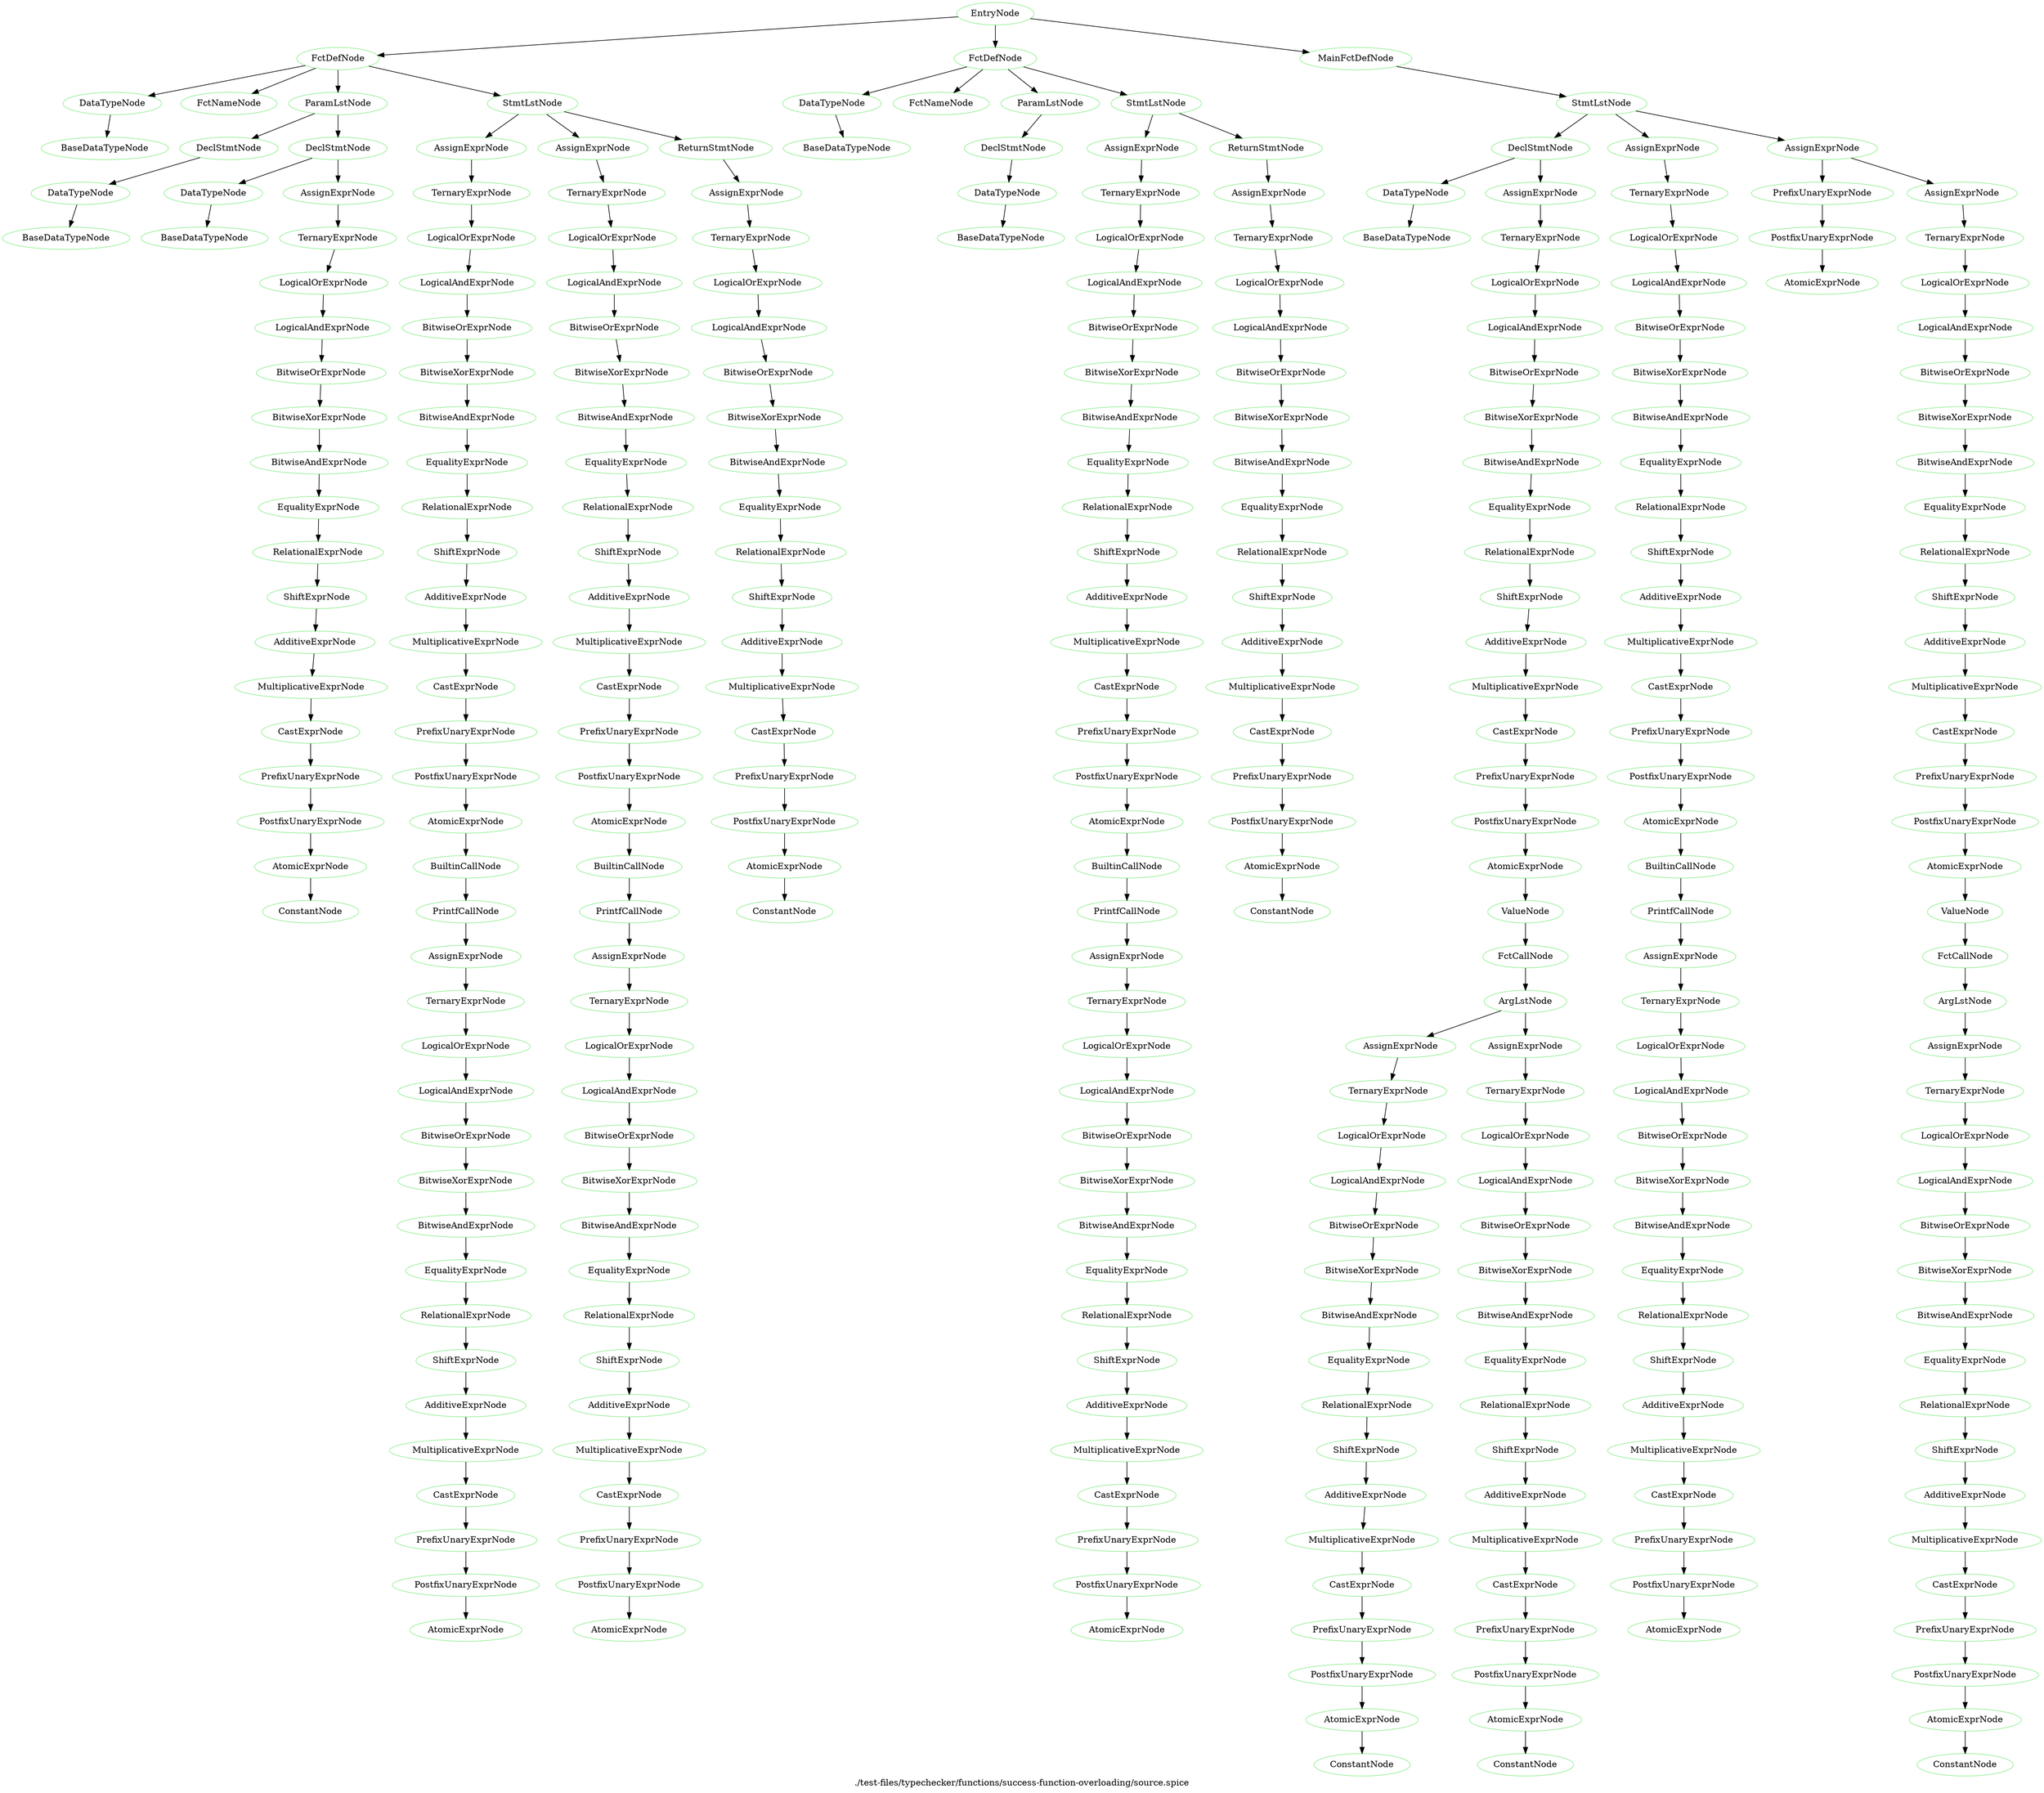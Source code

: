 digraph {
 rankdir="TB";
 label="./test-files/typechecker/functions/success-function-overloading/source.spice";
 L1C1_EntryNode [color="lightgreen",label="EntryNode"];
 L1C1_FctDefNode [color="lightgreen",label="FctDefNode"];
 L1C1_EntryNode -> L1C1_FctDefNode;
 L1C3_DataTypeNode [color="lightgreen",label="DataTypeNode"];
 L1C1_FctDefNode -> L1C3_DataTypeNode;
 L1C3_BaseDataTypeNode [color="lightgreen",label="BaseDataTypeNode"];
 L1C3_DataTypeNode -> L1C3_BaseDataTypeNode;
 L1C11_FctNameNode [color="lightgreen",label="FctNameNode"];
 L1C1_FctDefNode -> L1C11_FctNameNode;
 L1C26_ParamLstNode [color="lightgreen",label="ParamLstNode"];
 L1C1_FctDefNode -> L1C26_ParamLstNode;
 L1C26_DeclStmtNode [color="lightgreen",label="DeclStmtNode"];
 L1C26_ParamLstNode -> L1C26_DeclStmtNode;
 L1C26_DataTypeNode [color="lightgreen",label="DataTypeNode"];
 L1C26_DeclStmtNode -> L1C26_DataTypeNode;
 L1C26_BaseDataTypeNode [color="lightgreen",label="BaseDataTypeNode"];
 L1C26_DataTypeNode -> L1C26_BaseDataTypeNode;
 L1C44_DeclStmtNode [color="lightgreen",label="DeclStmtNode"];
 L1C26_ParamLstNode -> L1C44_DeclStmtNode;
 L1C44_DataTypeNode [color="lightgreen",label="DataTypeNode"];
 L1C44_DeclStmtNode -> L1C44_DataTypeNode;
 L1C44_BaseDataTypeNode [color="lightgreen",label="BaseDataTypeNode"];
 L1C44_DataTypeNode -> L1C44_BaseDataTypeNode;
 L1C62_AssignExprNode [color="lightgreen",label="AssignExprNode"];
 L1C44_DeclStmtNode -> L1C62_AssignExprNode;
 L1C62_TernaryExprNode [color="lightgreen",label="TernaryExprNode"];
 L1C62_AssignExprNode -> L1C62_TernaryExprNode;
 L1C62_LogicalOrExprNode [color="lightgreen",label="LogicalOrExprNode"];
 L1C62_TernaryExprNode -> L1C62_LogicalOrExprNode;
 L1C62_LogicalAndExprNode [color="lightgreen",label="LogicalAndExprNode"];
 L1C62_LogicalOrExprNode -> L1C62_LogicalAndExprNode;
 L1C62_BitwiseOrExprNode [color="lightgreen",label="BitwiseOrExprNode"];
 L1C62_LogicalAndExprNode -> L1C62_BitwiseOrExprNode;
 L1C62_BitwiseXorExprNode [color="lightgreen",label="BitwiseXorExprNode"];
 L1C62_BitwiseOrExprNode -> L1C62_BitwiseXorExprNode;
 L1C62_BitwiseAndExprNode [color="lightgreen",label="BitwiseAndExprNode"];
 L1C62_BitwiseXorExprNode -> L1C62_BitwiseAndExprNode;
 L1C62_EqualityExprNode [color="lightgreen",label="EqualityExprNode"];
 L1C62_BitwiseAndExprNode -> L1C62_EqualityExprNode;
 L1C62_RelationalExprNode [color="lightgreen",label="RelationalExprNode"];
 L1C62_EqualityExprNode -> L1C62_RelationalExprNode;
 L1C62_ShiftExprNode [color="lightgreen",label="ShiftExprNode"];
 L1C62_RelationalExprNode -> L1C62_ShiftExprNode;
 L1C62_AdditiveExprNode [color="lightgreen",label="AdditiveExprNode"];
 L1C62_ShiftExprNode -> L1C62_AdditiveExprNode;
 L1C62_MultiplicativeExprNode [color="lightgreen",label="MultiplicativeExprNode"];
 L1C62_AdditiveExprNode -> L1C62_MultiplicativeExprNode;
 L1C62_CastExprNode [color="lightgreen",label="CastExprNode"];
 L1C62_MultiplicativeExprNode -> L1C62_CastExprNode;
 L1C62_PrefixUnaryExprNode [color="lightgreen",label="PrefixUnaryExprNode"];
 L1C62_CastExprNode -> L1C62_PrefixUnaryExprNode;
 L1C62_PostfixUnaryExprNode [color="lightgreen",label="PostfixUnaryExprNode"];
 L1C62_PrefixUnaryExprNode -> L1C62_PostfixUnaryExprNode;
 L1C62_AtomicExprNode [color="lightgreen",label="AtomicExprNode"];
 L1C62_PostfixUnaryExprNode -> L1C62_AtomicExprNode;
 L1C62_ConstantNode [color="lightgreen",label="ConstantNode"];
 L1C62_AtomicExprNode -> L1C62_ConstantNode;
 L1C68_StmtLstNode [color="lightgreen",label="StmtLstNode"];
 L1C1_FctDefNode -> L1C68_StmtLstNode;
 L2C5_AssignExprNode [color="lightgreen",label="AssignExprNode"];
 L1C68_StmtLstNode -> L2C5_AssignExprNode;
 L2C5_TernaryExprNode [color="lightgreen",label="TernaryExprNode"];
 L2C5_AssignExprNode -> L2C5_TernaryExprNode;
 L2C5_LogicalOrExprNode [color="lightgreen",label="LogicalOrExprNode"];
 L2C5_TernaryExprNode -> L2C5_LogicalOrExprNode;
 L2C5_LogicalAndExprNode [color="lightgreen",label="LogicalAndExprNode"];
 L2C5_LogicalOrExprNode -> L2C5_LogicalAndExprNode;
 L2C5_BitwiseOrExprNode [color="lightgreen",label="BitwiseOrExprNode"];
 L2C5_LogicalAndExprNode -> L2C5_BitwiseOrExprNode;
 L2C5_BitwiseXorExprNode [color="lightgreen",label="BitwiseXorExprNode"];
 L2C5_BitwiseOrExprNode -> L2C5_BitwiseXorExprNode;
 L2C5_BitwiseAndExprNode [color="lightgreen",label="BitwiseAndExprNode"];
 L2C5_BitwiseXorExprNode -> L2C5_BitwiseAndExprNode;
 L2C5_EqualityExprNode [color="lightgreen",label="EqualityExprNode"];
 L2C5_BitwiseAndExprNode -> L2C5_EqualityExprNode;
 L2C5_RelationalExprNode [color="lightgreen",label="RelationalExprNode"];
 L2C5_EqualityExprNode -> L2C5_RelationalExprNode;
 L2C5_ShiftExprNode [color="lightgreen",label="ShiftExprNode"];
 L2C5_RelationalExprNode -> L2C5_ShiftExprNode;
 L2C5_AdditiveExprNode [color="lightgreen",label="AdditiveExprNode"];
 L2C5_ShiftExprNode -> L2C5_AdditiveExprNode;
 L2C5_MultiplicativeExprNode [color="lightgreen",label="MultiplicativeExprNode"];
 L2C5_AdditiveExprNode -> L2C5_MultiplicativeExprNode;
 L2C5_CastExprNode [color="lightgreen",label="CastExprNode"];
 L2C5_MultiplicativeExprNode -> L2C5_CastExprNode;
 L2C5_PrefixUnaryExprNode [color="lightgreen",label="PrefixUnaryExprNode"];
 L2C5_CastExprNode -> L2C5_PrefixUnaryExprNode;
 L2C5_PostfixUnaryExprNode [color="lightgreen",label="PostfixUnaryExprNode"];
 L2C5_PrefixUnaryExprNode -> L2C5_PostfixUnaryExprNode;
 L2C5_AtomicExprNode [color="lightgreen",label="AtomicExprNode"];
 L2C5_PostfixUnaryExprNode -> L2C5_AtomicExprNode;
 L2C5_BuiltinCallNode [color="lightgreen",label="BuiltinCallNode"];
 L2C5_AtomicExprNode -> L2C5_BuiltinCallNode;
 L2C5_PrintfCallNode [color="lightgreen",label="PrintfCallNode"];
 L2C5_BuiltinCallNode -> L2C5_PrintfCallNode;
 L2C31_AssignExprNode [color="lightgreen",label="AssignExprNode"];
 L2C5_PrintfCallNode -> L2C31_AssignExprNode;
 L2C31_TernaryExprNode [color="lightgreen",label="TernaryExprNode"];
 L2C31_AssignExprNode -> L2C31_TernaryExprNode;
 L2C31_LogicalOrExprNode [color="lightgreen",label="LogicalOrExprNode"];
 L2C31_TernaryExprNode -> L2C31_LogicalOrExprNode;
 L2C31_LogicalAndExprNode [color="lightgreen",label="LogicalAndExprNode"];
 L2C31_LogicalOrExprNode -> L2C31_LogicalAndExprNode;
 L2C31_BitwiseOrExprNode [color="lightgreen",label="BitwiseOrExprNode"];
 L2C31_LogicalAndExprNode -> L2C31_BitwiseOrExprNode;
 L2C31_BitwiseXorExprNode [color="lightgreen",label="BitwiseXorExprNode"];
 L2C31_BitwiseOrExprNode -> L2C31_BitwiseXorExprNode;
 L2C31_BitwiseAndExprNode [color="lightgreen",label="BitwiseAndExprNode"];
 L2C31_BitwiseXorExprNode -> L2C31_BitwiseAndExprNode;
 L2C31_EqualityExprNode [color="lightgreen",label="EqualityExprNode"];
 L2C31_BitwiseAndExprNode -> L2C31_EqualityExprNode;
 L2C31_RelationalExprNode [color="lightgreen",label="RelationalExprNode"];
 L2C31_EqualityExprNode -> L2C31_RelationalExprNode;
 L2C31_ShiftExprNode [color="lightgreen",label="ShiftExprNode"];
 L2C31_RelationalExprNode -> L2C31_ShiftExprNode;
 L2C31_AdditiveExprNode [color="lightgreen",label="AdditiveExprNode"];
 L2C31_ShiftExprNode -> L2C31_AdditiveExprNode;
 L2C31_MultiplicativeExprNode [color="lightgreen",label="MultiplicativeExprNode"];
 L2C31_AdditiveExprNode -> L2C31_MultiplicativeExprNode;
 L2C31_CastExprNode [color="lightgreen",label="CastExprNode"];
 L2C31_MultiplicativeExprNode -> L2C31_CastExprNode;
 L2C31_PrefixUnaryExprNode [color="lightgreen",label="PrefixUnaryExprNode"];
 L2C31_CastExprNode -> L2C31_PrefixUnaryExprNode;
 L2C31_PostfixUnaryExprNode [color="lightgreen",label="PostfixUnaryExprNode"];
 L2C31_PrefixUnaryExprNode -> L2C31_PostfixUnaryExprNode;
 L2C31_AtomicExprNode [color="lightgreen",label="AtomicExprNode"];
 L2C31_PostfixUnaryExprNode -> L2C31_AtomicExprNode;
 L3C5_AssignExprNode [color="lightgreen",label="AssignExprNode"];
 L1C68_StmtLstNode -> L3C5_AssignExprNode;
 L3C5_TernaryExprNode [color="lightgreen",label="TernaryExprNode"];
 L3C5_AssignExprNode -> L3C5_TernaryExprNode;
 L3C5_LogicalOrExprNode [color="lightgreen",label="LogicalOrExprNode"];
 L3C5_TernaryExprNode -> L3C5_LogicalOrExprNode;
 L3C5_LogicalAndExprNode [color="lightgreen",label="LogicalAndExprNode"];
 L3C5_LogicalOrExprNode -> L3C5_LogicalAndExprNode;
 L3C5_BitwiseOrExprNode [color="lightgreen",label="BitwiseOrExprNode"];
 L3C5_LogicalAndExprNode -> L3C5_BitwiseOrExprNode;
 L3C5_BitwiseXorExprNode [color="lightgreen",label="BitwiseXorExprNode"];
 L3C5_BitwiseOrExprNode -> L3C5_BitwiseXorExprNode;
 L3C5_BitwiseAndExprNode [color="lightgreen",label="BitwiseAndExprNode"];
 L3C5_BitwiseXorExprNode -> L3C5_BitwiseAndExprNode;
 L3C5_EqualityExprNode [color="lightgreen",label="EqualityExprNode"];
 L3C5_BitwiseAndExprNode -> L3C5_EqualityExprNode;
 L3C5_RelationalExprNode [color="lightgreen",label="RelationalExprNode"];
 L3C5_EqualityExprNode -> L3C5_RelationalExprNode;
 L3C5_ShiftExprNode [color="lightgreen",label="ShiftExprNode"];
 L3C5_RelationalExprNode -> L3C5_ShiftExprNode;
 L3C5_AdditiveExprNode [color="lightgreen",label="AdditiveExprNode"];
 L3C5_ShiftExprNode -> L3C5_AdditiveExprNode;
 L3C5_MultiplicativeExprNode [color="lightgreen",label="MultiplicativeExprNode"];
 L3C5_AdditiveExprNode -> L3C5_MultiplicativeExprNode;
 L3C5_CastExprNode [color="lightgreen",label="CastExprNode"];
 L3C5_MultiplicativeExprNode -> L3C5_CastExprNode;
 L3C5_PrefixUnaryExprNode [color="lightgreen",label="PrefixUnaryExprNode"];
 L3C5_CastExprNode -> L3C5_PrefixUnaryExprNode;
 L3C5_PostfixUnaryExprNode [color="lightgreen",label="PostfixUnaryExprNode"];
 L3C5_PrefixUnaryExprNode -> L3C5_PostfixUnaryExprNode;
 L3C5_AtomicExprNode [color="lightgreen",label="AtomicExprNode"];
 L3C5_PostfixUnaryExprNode -> L3C5_AtomicExprNode;
 L3C5_BuiltinCallNode [color="lightgreen",label="BuiltinCallNode"];
 L3C5_AtomicExprNode -> L3C5_BuiltinCallNode;
 L3C5_PrintfCallNode [color="lightgreen",label="PrintfCallNode"];
 L3C5_BuiltinCallNode -> L3C5_PrintfCallNode;
 L3C30_AssignExprNode [color="lightgreen",label="AssignExprNode"];
 L3C5_PrintfCallNode -> L3C30_AssignExprNode;
 L3C30_TernaryExprNode [color="lightgreen",label="TernaryExprNode"];
 L3C30_AssignExprNode -> L3C30_TernaryExprNode;
 L3C30_LogicalOrExprNode [color="lightgreen",label="LogicalOrExprNode"];
 L3C30_TernaryExprNode -> L3C30_LogicalOrExprNode;
 L3C30_LogicalAndExprNode [color="lightgreen",label="LogicalAndExprNode"];
 L3C30_LogicalOrExprNode -> L3C30_LogicalAndExprNode;
 L3C30_BitwiseOrExprNode [color="lightgreen",label="BitwiseOrExprNode"];
 L3C30_LogicalAndExprNode -> L3C30_BitwiseOrExprNode;
 L3C30_BitwiseXorExprNode [color="lightgreen",label="BitwiseXorExprNode"];
 L3C30_BitwiseOrExprNode -> L3C30_BitwiseXorExprNode;
 L3C30_BitwiseAndExprNode [color="lightgreen",label="BitwiseAndExprNode"];
 L3C30_BitwiseXorExprNode -> L3C30_BitwiseAndExprNode;
 L3C30_EqualityExprNode [color="lightgreen",label="EqualityExprNode"];
 L3C30_BitwiseAndExprNode -> L3C30_EqualityExprNode;
 L3C30_RelationalExprNode [color="lightgreen",label="RelationalExprNode"];
 L3C30_EqualityExprNode -> L3C30_RelationalExprNode;
 L3C30_ShiftExprNode [color="lightgreen",label="ShiftExprNode"];
 L3C30_RelationalExprNode -> L3C30_ShiftExprNode;
 L3C30_AdditiveExprNode [color="lightgreen",label="AdditiveExprNode"];
 L3C30_ShiftExprNode -> L3C30_AdditiveExprNode;
 L3C30_MultiplicativeExprNode [color="lightgreen",label="MultiplicativeExprNode"];
 L3C30_AdditiveExprNode -> L3C30_MultiplicativeExprNode;
 L3C30_CastExprNode [color="lightgreen",label="CastExprNode"];
 L3C30_MultiplicativeExprNode -> L3C30_CastExprNode;
 L3C30_PrefixUnaryExprNode [color="lightgreen",label="PrefixUnaryExprNode"];
 L3C30_CastExprNode -> L3C30_PrefixUnaryExprNode;
 L3C30_PostfixUnaryExprNode [color="lightgreen",label="PostfixUnaryExprNode"];
 L3C30_PrefixUnaryExprNode -> L3C30_PostfixUnaryExprNode;
 L3C30_AtomicExprNode [color="lightgreen",label="AtomicExprNode"];
 L3C30_PostfixUnaryExprNode -> L3C30_AtomicExprNode;
 L4C5_ReturnStmtNode [color="lightgreen",label="ReturnStmtNode"];
 L1C68_StmtLstNode -> L4C5_ReturnStmtNode;
 L4C12_AssignExprNode [color="lightgreen",label="AssignExprNode"];
 L4C5_ReturnStmtNode -> L4C12_AssignExprNode;
 L4C12_TernaryExprNode [color="lightgreen",label="TernaryExprNode"];
 L4C12_AssignExprNode -> L4C12_TernaryExprNode;
 L4C12_LogicalOrExprNode [color="lightgreen",label="LogicalOrExprNode"];
 L4C12_TernaryExprNode -> L4C12_LogicalOrExprNode;
 L4C12_LogicalAndExprNode [color="lightgreen",label="LogicalAndExprNode"];
 L4C12_LogicalOrExprNode -> L4C12_LogicalAndExprNode;
 L4C12_BitwiseOrExprNode [color="lightgreen",label="BitwiseOrExprNode"];
 L4C12_LogicalAndExprNode -> L4C12_BitwiseOrExprNode;
 L4C12_BitwiseXorExprNode [color="lightgreen",label="BitwiseXorExprNode"];
 L4C12_BitwiseOrExprNode -> L4C12_BitwiseXorExprNode;
 L4C12_BitwiseAndExprNode [color="lightgreen",label="BitwiseAndExprNode"];
 L4C12_BitwiseXorExprNode -> L4C12_BitwiseAndExprNode;
 L4C12_EqualityExprNode [color="lightgreen",label="EqualityExprNode"];
 L4C12_BitwiseAndExprNode -> L4C12_EqualityExprNode;
 L4C12_RelationalExprNode [color="lightgreen",label="RelationalExprNode"];
 L4C12_EqualityExprNode -> L4C12_RelationalExprNode;
 L4C12_ShiftExprNode [color="lightgreen",label="ShiftExprNode"];
 L4C12_RelationalExprNode -> L4C12_ShiftExprNode;
 L4C12_AdditiveExprNode [color="lightgreen",label="AdditiveExprNode"];
 L4C12_ShiftExprNode -> L4C12_AdditiveExprNode;
 L4C12_MultiplicativeExprNode [color="lightgreen",label="MultiplicativeExprNode"];
 L4C12_AdditiveExprNode -> L4C12_MultiplicativeExprNode;
 L4C12_CastExprNode [color="lightgreen",label="CastExprNode"];
 L4C12_MultiplicativeExprNode -> L4C12_CastExprNode;
 L4C12_PrefixUnaryExprNode [color="lightgreen",label="PrefixUnaryExprNode"];
 L4C12_CastExprNode -> L4C12_PrefixUnaryExprNode;
 L4C12_PostfixUnaryExprNode [color="lightgreen",label="PostfixUnaryExprNode"];
 L4C12_PrefixUnaryExprNode -> L4C12_PostfixUnaryExprNode;
 L4C12_AtomicExprNode [color="lightgreen",label="AtomicExprNode"];
 L4C12_PostfixUnaryExprNode -> L4C12_AtomicExprNode;
 L4C12_ConstantNode [color="lightgreen",label="ConstantNode"];
 L4C12_AtomicExprNode -> L4C12_ConstantNode;
 L7C1_FctDefNode [color="lightgreen",label="FctDefNode"];
 L1C1_EntryNode -> L7C1_FctDefNode;
 L7C3_DataTypeNode [color="lightgreen",label="DataTypeNode"];
 L7C1_FctDefNode -> L7C3_DataTypeNode;
 L7C3_BaseDataTypeNode [color="lightgreen",label="BaseDataTypeNode"];
 L7C3_DataTypeNode -> L7C3_BaseDataTypeNode;
 L7C11_FctNameNode [color="lightgreen",label="FctNameNode"];
 L7C1_FctDefNode -> L7C11_FctNameNode;
 L7C26_ParamLstNode [color="lightgreen",label="ParamLstNode"];
 L7C1_FctDefNode -> L7C26_ParamLstNode;
 L7C26_DeclStmtNode [color="lightgreen",label="DeclStmtNode"];
 L7C26_ParamLstNode -> L7C26_DeclStmtNode;
 L7C26_DataTypeNode [color="lightgreen",label="DataTypeNode"];
 L7C26_DeclStmtNode -> L7C26_DataTypeNode;
 L7C26_BaseDataTypeNode [color="lightgreen",label="BaseDataTypeNode"];
 L7C26_DataTypeNode -> L7C26_BaseDataTypeNode;
 L7C45_StmtLstNode [color="lightgreen",label="StmtLstNode"];
 L7C1_FctDefNode -> L7C45_StmtLstNode;
 L8C5_AssignExprNode [color="lightgreen",label="AssignExprNode"];
 L7C45_StmtLstNode -> L8C5_AssignExprNode;
 L8C5_TernaryExprNode [color="lightgreen",label="TernaryExprNode"];
 L8C5_AssignExprNode -> L8C5_TernaryExprNode;
 L8C5_LogicalOrExprNode [color="lightgreen",label="LogicalOrExprNode"];
 L8C5_TernaryExprNode -> L8C5_LogicalOrExprNode;
 L8C5_LogicalAndExprNode [color="lightgreen",label="LogicalAndExprNode"];
 L8C5_LogicalOrExprNode -> L8C5_LogicalAndExprNode;
 L8C5_BitwiseOrExprNode [color="lightgreen",label="BitwiseOrExprNode"];
 L8C5_LogicalAndExprNode -> L8C5_BitwiseOrExprNode;
 L8C5_BitwiseXorExprNode [color="lightgreen",label="BitwiseXorExprNode"];
 L8C5_BitwiseOrExprNode -> L8C5_BitwiseXorExprNode;
 L8C5_BitwiseAndExprNode [color="lightgreen",label="BitwiseAndExprNode"];
 L8C5_BitwiseXorExprNode -> L8C5_BitwiseAndExprNode;
 L8C5_EqualityExprNode [color="lightgreen",label="EqualityExprNode"];
 L8C5_BitwiseAndExprNode -> L8C5_EqualityExprNode;
 L8C5_RelationalExprNode [color="lightgreen",label="RelationalExprNode"];
 L8C5_EqualityExprNode -> L8C5_RelationalExprNode;
 L8C5_ShiftExprNode [color="lightgreen",label="ShiftExprNode"];
 L8C5_RelationalExprNode -> L8C5_ShiftExprNode;
 L8C5_AdditiveExprNode [color="lightgreen",label="AdditiveExprNode"];
 L8C5_ShiftExprNode -> L8C5_AdditiveExprNode;
 L8C5_MultiplicativeExprNode [color="lightgreen",label="MultiplicativeExprNode"];
 L8C5_AdditiveExprNode -> L8C5_MultiplicativeExprNode;
 L8C5_CastExprNode [color="lightgreen",label="CastExprNode"];
 L8C5_MultiplicativeExprNode -> L8C5_CastExprNode;
 L8C5_PrefixUnaryExprNode [color="lightgreen",label="PrefixUnaryExprNode"];
 L8C5_CastExprNode -> L8C5_PrefixUnaryExprNode;
 L8C5_PostfixUnaryExprNode [color="lightgreen",label="PostfixUnaryExprNode"];
 L8C5_PrefixUnaryExprNode -> L8C5_PostfixUnaryExprNode;
 L8C5_AtomicExprNode [color="lightgreen",label="AtomicExprNode"];
 L8C5_PostfixUnaryExprNode -> L8C5_AtomicExprNode;
 L8C5_BuiltinCallNode [color="lightgreen",label="BuiltinCallNode"];
 L8C5_AtomicExprNode -> L8C5_BuiltinCallNode;
 L8C5_PrintfCallNode [color="lightgreen",label="PrintfCallNode"];
 L8C5_BuiltinCallNode -> L8C5_PrintfCallNode;
 L8C26_AssignExprNode [color="lightgreen",label="AssignExprNode"];
 L8C5_PrintfCallNode -> L8C26_AssignExprNode;
 L8C26_TernaryExprNode [color="lightgreen",label="TernaryExprNode"];
 L8C26_AssignExprNode -> L8C26_TernaryExprNode;
 L8C26_LogicalOrExprNode [color="lightgreen",label="LogicalOrExprNode"];
 L8C26_TernaryExprNode -> L8C26_LogicalOrExprNode;
 L8C26_LogicalAndExprNode [color="lightgreen",label="LogicalAndExprNode"];
 L8C26_LogicalOrExprNode -> L8C26_LogicalAndExprNode;
 L8C26_BitwiseOrExprNode [color="lightgreen",label="BitwiseOrExprNode"];
 L8C26_LogicalAndExprNode -> L8C26_BitwiseOrExprNode;
 L8C26_BitwiseXorExprNode [color="lightgreen",label="BitwiseXorExprNode"];
 L8C26_BitwiseOrExprNode -> L8C26_BitwiseXorExprNode;
 L8C26_BitwiseAndExprNode [color="lightgreen",label="BitwiseAndExprNode"];
 L8C26_BitwiseXorExprNode -> L8C26_BitwiseAndExprNode;
 L8C26_EqualityExprNode [color="lightgreen",label="EqualityExprNode"];
 L8C26_BitwiseAndExprNode -> L8C26_EqualityExprNode;
 L8C26_RelationalExprNode [color="lightgreen",label="RelationalExprNode"];
 L8C26_EqualityExprNode -> L8C26_RelationalExprNode;
 L8C26_ShiftExprNode [color="lightgreen",label="ShiftExprNode"];
 L8C26_RelationalExprNode -> L8C26_ShiftExprNode;
 L8C26_AdditiveExprNode [color="lightgreen",label="AdditiveExprNode"];
 L8C26_ShiftExprNode -> L8C26_AdditiveExprNode;
 L8C26_MultiplicativeExprNode [color="lightgreen",label="MultiplicativeExprNode"];
 L8C26_AdditiveExprNode -> L8C26_MultiplicativeExprNode;
 L8C26_CastExprNode [color="lightgreen",label="CastExprNode"];
 L8C26_MultiplicativeExprNode -> L8C26_CastExprNode;
 L8C26_PrefixUnaryExprNode [color="lightgreen",label="PrefixUnaryExprNode"];
 L8C26_CastExprNode -> L8C26_PrefixUnaryExprNode;
 L8C26_PostfixUnaryExprNode [color="lightgreen",label="PostfixUnaryExprNode"];
 L8C26_PrefixUnaryExprNode -> L8C26_PostfixUnaryExprNode;
 L8C26_AtomicExprNode [color="lightgreen",label="AtomicExprNode"];
 L8C26_PostfixUnaryExprNode -> L8C26_AtomicExprNode;
 L9C5_ReturnStmtNode [color="lightgreen",label="ReturnStmtNode"];
 L7C45_StmtLstNode -> L9C5_ReturnStmtNode;
 L9C12_AssignExprNode [color="lightgreen",label="AssignExprNode"];
 L9C5_ReturnStmtNode -> L9C12_AssignExprNode;
 L9C12_TernaryExprNode [color="lightgreen",label="TernaryExprNode"];
 L9C12_AssignExprNode -> L9C12_TernaryExprNode;
 L9C12_LogicalOrExprNode [color="lightgreen",label="LogicalOrExprNode"];
 L9C12_TernaryExprNode -> L9C12_LogicalOrExprNode;
 L9C12_LogicalAndExprNode [color="lightgreen",label="LogicalAndExprNode"];
 L9C12_LogicalOrExprNode -> L9C12_LogicalAndExprNode;
 L9C12_BitwiseOrExprNode [color="lightgreen",label="BitwiseOrExprNode"];
 L9C12_LogicalAndExprNode -> L9C12_BitwiseOrExprNode;
 L9C12_BitwiseXorExprNode [color="lightgreen",label="BitwiseXorExprNode"];
 L9C12_BitwiseOrExprNode -> L9C12_BitwiseXorExprNode;
 L9C12_BitwiseAndExprNode [color="lightgreen",label="BitwiseAndExprNode"];
 L9C12_BitwiseXorExprNode -> L9C12_BitwiseAndExprNode;
 L9C12_EqualityExprNode [color="lightgreen",label="EqualityExprNode"];
 L9C12_BitwiseAndExprNode -> L9C12_EqualityExprNode;
 L9C12_RelationalExprNode [color="lightgreen",label="RelationalExprNode"];
 L9C12_EqualityExprNode -> L9C12_RelationalExprNode;
 L9C12_ShiftExprNode [color="lightgreen",label="ShiftExprNode"];
 L9C12_RelationalExprNode -> L9C12_ShiftExprNode;
 L9C12_AdditiveExprNode [color="lightgreen",label="AdditiveExprNode"];
 L9C12_ShiftExprNode -> L9C12_AdditiveExprNode;
 L9C12_MultiplicativeExprNode [color="lightgreen",label="MultiplicativeExprNode"];
 L9C12_AdditiveExprNode -> L9C12_MultiplicativeExprNode;
 L9C12_CastExprNode [color="lightgreen",label="CastExprNode"];
 L9C12_MultiplicativeExprNode -> L9C12_CastExprNode;
 L9C12_PrefixUnaryExprNode [color="lightgreen",label="PrefixUnaryExprNode"];
 L9C12_CastExprNode -> L9C12_PrefixUnaryExprNode;
 L9C12_PostfixUnaryExprNode [color="lightgreen",label="PostfixUnaryExprNode"];
 L9C12_PrefixUnaryExprNode -> L9C12_PostfixUnaryExprNode;
 L9C12_AtomicExprNode [color="lightgreen",label="AtomicExprNode"];
 L9C12_PostfixUnaryExprNode -> L9C12_AtomicExprNode;
 L9C12_ConstantNode [color="lightgreen",label="ConstantNode"];
 L9C12_AtomicExprNode -> L9C12_ConstantNode;
 L12C1_MainFctDefNode [color="lightgreen",label="MainFctDefNode"];
 L1C1_EntryNode -> L12C1_MainFctDefNode;
 L12C15_StmtLstNode [color="lightgreen",label="StmtLstNode"];
 L12C1_MainFctDefNode -> L12C15_StmtLstNode;
 L13C5_DeclStmtNode [color="lightgreen",label="DeclStmtNode"];
 L12C15_StmtLstNode -> L13C5_DeclStmtNode;
 L13C5_DataTypeNode [color="lightgreen",label="DataTypeNode"];
 L13C5_DeclStmtNode -> L13C5_DataTypeNode;
 L13C5_BaseDataTypeNode [color="lightgreen",label="BaseDataTypeNode"];
 L13C5_DataTypeNode -> L13C5_BaseDataTypeNode;
 L13C15_AssignExprNode [color="lightgreen",label="AssignExprNode"];
 L13C5_DeclStmtNode -> L13C15_AssignExprNode;
 L13C15_TernaryExprNode [color="lightgreen",label="TernaryExprNode"];
 L13C15_AssignExprNode -> L13C15_TernaryExprNode;
 L13C15_LogicalOrExprNode [color="lightgreen",label="LogicalOrExprNode"];
 L13C15_TernaryExprNode -> L13C15_LogicalOrExprNode;
 L13C15_LogicalAndExprNode [color="lightgreen",label="LogicalAndExprNode"];
 L13C15_LogicalOrExprNode -> L13C15_LogicalAndExprNode;
 L13C15_BitwiseOrExprNode [color="lightgreen",label="BitwiseOrExprNode"];
 L13C15_LogicalAndExprNode -> L13C15_BitwiseOrExprNode;
 L13C15_BitwiseXorExprNode [color="lightgreen",label="BitwiseXorExprNode"];
 L13C15_BitwiseOrExprNode -> L13C15_BitwiseXorExprNode;
 L13C15_BitwiseAndExprNode [color="lightgreen",label="BitwiseAndExprNode"];
 L13C15_BitwiseXorExprNode -> L13C15_BitwiseAndExprNode;
 L13C15_EqualityExprNode [color="lightgreen",label="EqualityExprNode"];
 L13C15_BitwiseAndExprNode -> L13C15_EqualityExprNode;
 L13C15_RelationalExprNode [color="lightgreen",label="RelationalExprNode"];
 L13C15_EqualityExprNode -> L13C15_RelationalExprNode;
 L13C15_ShiftExprNode [color="lightgreen",label="ShiftExprNode"];
 L13C15_RelationalExprNode -> L13C15_ShiftExprNode;
 L13C15_AdditiveExprNode [color="lightgreen",label="AdditiveExprNode"];
 L13C15_ShiftExprNode -> L13C15_AdditiveExprNode;
 L13C15_MultiplicativeExprNode [color="lightgreen",label="MultiplicativeExprNode"];
 L13C15_AdditiveExprNode -> L13C15_MultiplicativeExprNode;
 L13C15_CastExprNode [color="lightgreen",label="CastExprNode"];
 L13C15_MultiplicativeExprNode -> L13C15_CastExprNode;
 L13C15_PrefixUnaryExprNode [color="lightgreen",label="PrefixUnaryExprNode"];
 L13C15_CastExprNode -> L13C15_PrefixUnaryExprNode;
 L13C15_PostfixUnaryExprNode [color="lightgreen",label="PostfixUnaryExprNode"];
 L13C15_PrefixUnaryExprNode -> L13C15_PostfixUnaryExprNode;
 L13C15_AtomicExprNode [color="lightgreen",label="AtomicExprNode"];
 L13C15_PostfixUnaryExprNode -> L13C15_AtomicExprNode;
 L13C15_ValueNode [color="lightgreen",label="ValueNode"];
 L13C15_AtomicExprNode -> L13C15_ValueNode;
 L13C15_FctCallNode [color="lightgreen",label="FctCallNode"];
 L13C15_ValueNode -> L13C15_FctCallNode;
 L13C30_ArgLstNode [color="lightgreen",label="ArgLstNode"];
 L13C15_FctCallNode -> L13C30_ArgLstNode;
 L13C30_AssignExprNode [color="lightgreen",label="AssignExprNode"];
 L13C30_ArgLstNode -> L13C30_AssignExprNode;
 L13C30_TernaryExprNode [color="lightgreen",label="TernaryExprNode"];
 L13C30_AssignExprNode -> L13C30_TernaryExprNode;
 L13C30_LogicalOrExprNode [color="lightgreen",label="LogicalOrExprNode"];
 L13C30_TernaryExprNode -> L13C30_LogicalOrExprNode;
 L13C30_LogicalAndExprNode [color="lightgreen",label="LogicalAndExprNode"];
 L13C30_LogicalOrExprNode -> L13C30_LogicalAndExprNode;
 L13C30_BitwiseOrExprNode [color="lightgreen",label="BitwiseOrExprNode"];
 L13C30_LogicalAndExprNode -> L13C30_BitwiseOrExprNode;
 L13C30_BitwiseXorExprNode [color="lightgreen",label="BitwiseXorExprNode"];
 L13C30_BitwiseOrExprNode -> L13C30_BitwiseXorExprNode;
 L13C30_BitwiseAndExprNode [color="lightgreen",label="BitwiseAndExprNode"];
 L13C30_BitwiseXorExprNode -> L13C30_BitwiseAndExprNode;
 L13C30_EqualityExprNode [color="lightgreen",label="EqualityExprNode"];
 L13C30_BitwiseAndExprNode -> L13C30_EqualityExprNode;
 L13C30_RelationalExprNode [color="lightgreen",label="RelationalExprNode"];
 L13C30_EqualityExprNode -> L13C30_RelationalExprNode;
 L13C30_ShiftExprNode [color="lightgreen",label="ShiftExprNode"];
 L13C30_RelationalExprNode -> L13C30_ShiftExprNode;
 L13C30_AdditiveExprNode [color="lightgreen",label="AdditiveExprNode"];
 L13C30_ShiftExprNode -> L13C30_AdditiveExprNode;
 L13C30_MultiplicativeExprNode [color="lightgreen",label="MultiplicativeExprNode"];
 L13C30_AdditiveExprNode -> L13C30_MultiplicativeExprNode;
 L13C30_CastExprNode [color="lightgreen",label="CastExprNode"];
 L13C30_MultiplicativeExprNode -> L13C30_CastExprNode;
 L13C30_PrefixUnaryExprNode [color="lightgreen",label="PrefixUnaryExprNode"];
 L13C30_CastExprNode -> L13C30_PrefixUnaryExprNode;
 L13C30_PostfixUnaryExprNode [color="lightgreen",label="PostfixUnaryExprNode"];
 L13C30_PrefixUnaryExprNode -> L13C30_PostfixUnaryExprNode;
 L13C30_AtomicExprNode [color="lightgreen",label="AtomicExprNode"];
 L13C30_PostfixUnaryExprNode -> L13C30_AtomicExprNode;
 L13C30_ConstantNode [color="lightgreen",label="ConstantNode"];
 L13C30_AtomicExprNode -> L13C30_ConstantNode;
 L13C33_AssignExprNode [color="lightgreen",label="AssignExprNode"];
 L13C30_ArgLstNode -> L13C33_AssignExprNode;
 L13C33_TernaryExprNode [color="lightgreen",label="TernaryExprNode"];
 L13C33_AssignExprNode -> L13C33_TernaryExprNode;
 L13C33_LogicalOrExprNode [color="lightgreen",label="LogicalOrExprNode"];
 L13C33_TernaryExprNode -> L13C33_LogicalOrExprNode;
 L13C33_LogicalAndExprNode [color="lightgreen",label="LogicalAndExprNode"];
 L13C33_LogicalOrExprNode -> L13C33_LogicalAndExprNode;
 L13C33_BitwiseOrExprNode [color="lightgreen",label="BitwiseOrExprNode"];
 L13C33_LogicalAndExprNode -> L13C33_BitwiseOrExprNode;
 L13C33_BitwiseXorExprNode [color="lightgreen",label="BitwiseXorExprNode"];
 L13C33_BitwiseOrExprNode -> L13C33_BitwiseXorExprNode;
 L13C33_BitwiseAndExprNode [color="lightgreen",label="BitwiseAndExprNode"];
 L13C33_BitwiseXorExprNode -> L13C33_BitwiseAndExprNode;
 L13C33_EqualityExprNode [color="lightgreen",label="EqualityExprNode"];
 L13C33_BitwiseAndExprNode -> L13C33_EqualityExprNode;
 L13C33_RelationalExprNode [color="lightgreen",label="RelationalExprNode"];
 L13C33_EqualityExprNode -> L13C33_RelationalExprNode;
 L13C33_ShiftExprNode [color="lightgreen",label="ShiftExprNode"];
 L13C33_RelationalExprNode -> L13C33_ShiftExprNode;
 L13C33_AdditiveExprNode [color="lightgreen",label="AdditiveExprNode"];
 L13C33_ShiftExprNode -> L13C33_AdditiveExprNode;
 L13C33_MultiplicativeExprNode [color="lightgreen",label="MultiplicativeExprNode"];
 L13C33_AdditiveExprNode -> L13C33_MultiplicativeExprNode;
 L13C33_CastExprNode [color="lightgreen",label="CastExprNode"];
 L13C33_MultiplicativeExprNode -> L13C33_CastExprNode;
 L13C33_PrefixUnaryExprNode [color="lightgreen",label="PrefixUnaryExprNode"];
 L13C33_CastExprNode -> L13C33_PrefixUnaryExprNode;
 L13C33_PostfixUnaryExprNode [color="lightgreen",label="PostfixUnaryExprNode"];
 L13C33_PrefixUnaryExprNode -> L13C33_PostfixUnaryExprNode;
 L13C33_AtomicExprNode [color="lightgreen",label="AtomicExprNode"];
 L13C33_PostfixUnaryExprNode -> L13C33_AtomicExprNode;
 L13C33_ConstantNode [color="lightgreen",label="ConstantNode"];
 L13C33_AtomicExprNode -> L13C33_ConstantNode;
 L14C5_AssignExprNode [color="lightgreen",label="AssignExprNode"];
 L12C15_StmtLstNode -> L14C5_AssignExprNode;
 L14C5_TernaryExprNode [color="lightgreen",label="TernaryExprNode"];
 L14C5_AssignExprNode -> L14C5_TernaryExprNode;
 L14C5_LogicalOrExprNode [color="lightgreen",label="LogicalOrExprNode"];
 L14C5_TernaryExprNode -> L14C5_LogicalOrExprNode;
 L14C5_LogicalAndExprNode [color="lightgreen",label="LogicalAndExprNode"];
 L14C5_LogicalOrExprNode -> L14C5_LogicalAndExprNode;
 L14C5_BitwiseOrExprNode [color="lightgreen",label="BitwiseOrExprNode"];
 L14C5_LogicalAndExprNode -> L14C5_BitwiseOrExprNode;
 L14C5_BitwiseXorExprNode [color="lightgreen",label="BitwiseXorExprNode"];
 L14C5_BitwiseOrExprNode -> L14C5_BitwiseXorExprNode;
 L14C5_BitwiseAndExprNode [color="lightgreen",label="BitwiseAndExprNode"];
 L14C5_BitwiseXorExprNode -> L14C5_BitwiseAndExprNode;
 L14C5_EqualityExprNode [color="lightgreen",label="EqualityExprNode"];
 L14C5_BitwiseAndExprNode -> L14C5_EqualityExprNode;
 L14C5_RelationalExprNode [color="lightgreen",label="RelationalExprNode"];
 L14C5_EqualityExprNode -> L14C5_RelationalExprNode;
 L14C5_ShiftExprNode [color="lightgreen",label="ShiftExprNode"];
 L14C5_RelationalExprNode -> L14C5_ShiftExprNode;
 L14C5_AdditiveExprNode [color="lightgreen",label="AdditiveExprNode"];
 L14C5_ShiftExprNode -> L14C5_AdditiveExprNode;
 L14C5_MultiplicativeExprNode [color="lightgreen",label="MultiplicativeExprNode"];
 L14C5_AdditiveExprNode -> L14C5_MultiplicativeExprNode;
 L14C5_CastExprNode [color="lightgreen",label="CastExprNode"];
 L14C5_MultiplicativeExprNode -> L14C5_CastExprNode;
 L14C5_PrefixUnaryExprNode [color="lightgreen",label="PrefixUnaryExprNode"];
 L14C5_CastExprNode -> L14C5_PrefixUnaryExprNode;
 L14C5_PostfixUnaryExprNode [color="lightgreen",label="PostfixUnaryExprNode"];
 L14C5_PrefixUnaryExprNode -> L14C5_PostfixUnaryExprNode;
 L14C5_AtomicExprNode [color="lightgreen",label="AtomicExprNode"];
 L14C5_PostfixUnaryExprNode -> L14C5_AtomicExprNode;
 L14C5_BuiltinCallNode [color="lightgreen",label="BuiltinCallNode"];
 L14C5_AtomicExprNode -> L14C5_BuiltinCallNode;
 L14C5_PrintfCallNode [color="lightgreen",label="PrintfCallNode"];
 L14C5_BuiltinCallNode -> L14C5_PrintfCallNode;
 L14C28_AssignExprNode [color="lightgreen",label="AssignExprNode"];
 L14C5_PrintfCallNode -> L14C28_AssignExprNode;
 L14C28_TernaryExprNode [color="lightgreen",label="TernaryExprNode"];
 L14C28_AssignExprNode -> L14C28_TernaryExprNode;
 L14C28_LogicalOrExprNode [color="lightgreen",label="LogicalOrExprNode"];
 L14C28_TernaryExprNode -> L14C28_LogicalOrExprNode;
 L14C28_LogicalAndExprNode [color="lightgreen",label="LogicalAndExprNode"];
 L14C28_LogicalOrExprNode -> L14C28_LogicalAndExprNode;
 L14C28_BitwiseOrExprNode [color="lightgreen",label="BitwiseOrExprNode"];
 L14C28_LogicalAndExprNode -> L14C28_BitwiseOrExprNode;
 L14C28_BitwiseXorExprNode [color="lightgreen",label="BitwiseXorExprNode"];
 L14C28_BitwiseOrExprNode -> L14C28_BitwiseXorExprNode;
 L14C28_BitwiseAndExprNode [color="lightgreen",label="BitwiseAndExprNode"];
 L14C28_BitwiseXorExprNode -> L14C28_BitwiseAndExprNode;
 L14C28_EqualityExprNode [color="lightgreen",label="EqualityExprNode"];
 L14C28_BitwiseAndExprNode -> L14C28_EqualityExprNode;
 L14C28_RelationalExprNode [color="lightgreen",label="RelationalExprNode"];
 L14C28_EqualityExprNode -> L14C28_RelationalExprNode;
 L14C28_ShiftExprNode [color="lightgreen",label="ShiftExprNode"];
 L14C28_RelationalExprNode -> L14C28_ShiftExprNode;
 L14C28_AdditiveExprNode [color="lightgreen",label="AdditiveExprNode"];
 L14C28_ShiftExprNode -> L14C28_AdditiveExprNode;
 L14C28_MultiplicativeExprNode [color="lightgreen",label="MultiplicativeExprNode"];
 L14C28_AdditiveExprNode -> L14C28_MultiplicativeExprNode;
 L14C28_CastExprNode [color="lightgreen",label="CastExprNode"];
 L14C28_MultiplicativeExprNode -> L14C28_CastExprNode;
 L14C28_PrefixUnaryExprNode [color="lightgreen",label="PrefixUnaryExprNode"];
 L14C28_CastExprNode -> L14C28_PrefixUnaryExprNode;
 L14C28_PostfixUnaryExprNode [color="lightgreen",label="PostfixUnaryExprNode"];
 L14C28_PrefixUnaryExprNode -> L14C28_PostfixUnaryExprNode;
 L14C28_AtomicExprNode [color="lightgreen",label="AtomicExprNode"];
 L14C28_PostfixUnaryExprNode -> L14C28_AtomicExprNode;
 L15C5_AssignExprNode [color="lightgreen",label="AssignExprNode"];
 L12C15_StmtLstNode -> L15C5_AssignExprNode;
 L15C5_PrefixUnaryExprNode [color="lightgreen",label="PrefixUnaryExprNode"];
 L15C5_AssignExprNode -> L15C5_PrefixUnaryExprNode;
 L15C5_PostfixUnaryExprNode [color="lightgreen",label="PostfixUnaryExprNode"];
 L15C5_PrefixUnaryExprNode -> L15C5_PostfixUnaryExprNode;
 L15C5_AtomicExprNode [color="lightgreen",label="AtomicExprNode"];
 L15C5_PostfixUnaryExprNode -> L15C5_AtomicExprNode;
 L15C11_AssignExprNode [color="lightgreen",label="AssignExprNode"];
 L15C5_AssignExprNode -> L15C11_AssignExprNode;
 L15C11_TernaryExprNode [color="lightgreen",label="TernaryExprNode"];
 L15C11_AssignExprNode -> L15C11_TernaryExprNode;
 L15C11_LogicalOrExprNode [color="lightgreen",label="LogicalOrExprNode"];
 L15C11_TernaryExprNode -> L15C11_LogicalOrExprNode;
 L15C11_LogicalAndExprNode [color="lightgreen",label="LogicalAndExprNode"];
 L15C11_LogicalOrExprNode -> L15C11_LogicalAndExprNode;
 L15C11_BitwiseOrExprNode [color="lightgreen",label="BitwiseOrExprNode"];
 L15C11_LogicalAndExprNode -> L15C11_BitwiseOrExprNode;
 L15C11_BitwiseXorExprNode [color="lightgreen",label="BitwiseXorExprNode"];
 L15C11_BitwiseOrExprNode -> L15C11_BitwiseXorExprNode;
 L15C11_BitwiseAndExprNode [color="lightgreen",label="BitwiseAndExprNode"];
 L15C11_BitwiseXorExprNode -> L15C11_BitwiseAndExprNode;
 L15C11_EqualityExprNode [color="lightgreen",label="EqualityExprNode"];
 L15C11_BitwiseAndExprNode -> L15C11_EqualityExprNode;
 L15C11_RelationalExprNode [color="lightgreen",label="RelationalExprNode"];
 L15C11_EqualityExprNode -> L15C11_RelationalExprNode;
 L15C11_ShiftExprNode [color="lightgreen",label="ShiftExprNode"];
 L15C11_RelationalExprNode -> L15C11_ShiftExprNode;
 L15C11_AdditiveExprNode [color="lightgreen",label="AdditiveExprNode"];
 L15C11_ShiftExprNode -> L15C11_AdditiveExprNode;
 L15C11_MultiplicativeExprNode [color="lightgreen",label="MultiplicativeExprNode"];
 L15C11_AdditiveExprNode -> L15C11_MultiplicativeExprNode;
 L15C11_CastExprNode [color="lightgreen",label="CastExprNode"];
 L15C11_MultiplicativeExprNode -> L15C11_CastExprNode;
 L15C11_PrefixUnaryExprNode [color="lightgreen",label="PrefixUnaryExprNode"];
 L15C11_CastExprNode -> L15C11_PrefixUnaryExprNode;
 L15C11_PostfixUnaryExprNode [color="lightgreen",label="PostfixUnaryExprNode"];
 L15C11_PrefixUnaryExprNode -> L15C11_PostfixUnaryExprNode;
 L15C11_AtomicExprNode [color="lightgreen",label="AtomicExprNode"];
 L15C11_PostfixUnaryExprNode -> L15C11_AtomicExprNode;
 L15C11_ValueNode [color="lightgreen",label="ValueNode"];
 L15C11_AtomicExprNode -> L15C11_ValueNode;
 L15C11_FctCallNode [color="lightgreen",label="FctCallNode"];
 L15C11_ValueNode -> L15C11_FctCallNode;
 L15C26_ArgLstNode [color="lightgreen",label="ArgLstNode"];
 L15C11_FctCallNode -> L15C26_ArgLstNode;
 L15C26_AssignExprNode [color="lightgreen",label="AssignExprNode"];
 L15C26_ArgLstNode -> L15C26_AssignExprNode;
 L15C26_TernaryExprNode [color="lightgreen",label="TernaryExprNode"];
 L15C26_AssignExprNode -> L15C26_TernaryExprNode;
 L15C26_LogicalOrExprNode [color="lightgreen",label="LogicalOrExprNode"];
 L15C26_TernaryExprNode -> L15C26_LogicalOrExprNode;
 L15C26_LogicalAndExprNode [color="lightgreen",label="LogicalAndExprNode"];
 L15C26_LogicalOrExprNode -> L15C26_LogicalAndExprNode;
 L15C26_BitwiseOrExprNode [color="lightgreen",label="BitwiseOrExprNode"];
 L15C26_LogicalAndExprNode -> L15C26_BitwiseOrExprNode;
 L15C26_BitwiseXorExprNode [color="lightgreen",label="BitwiseXorExprNode"];
 L15C26_BitwiseOrExprNode -> L15C26_BitwiseXorExprNode;
 L15C26_BitwiseAndExprNode [color="lightgreen",label="BitwiseAndExprNode"];
 L15C26_BitwiseXorExprNode -> L15C26_BitwiseAndExprNode;
 L15C26_EqualityExprNode [color="lightgreen",label="EqualityExprNode"];
 L15C26_BitwiseAndExprNode -> L15C26_EqualityExprNode;
 L15C26_RelationalExprNode [color="lightgreen",label="RelationalExprNode"];
 L15C26_EqualityExprNode -> L15C26_RelationalExprNode;
 L15C26_ShiftExprNode [color="lightgreen",label="ShiftExprNode"];
 L15C26_RelationalExprNode -> L15C26_ShiftExprNode;
 L15C26_AdditiveExprNode [color="lightgreen",label="AdditiveExprNode"];
 L15C26_ShiftExprNode -> L15C26_AdditiveExprNode;
 L15C26_MultiplicativeExprNode [color="lightgreen",label="MultiplicativeExprNode"];
 L15C26_AdditiveExprNode -> L15C26_MultiplicativeExprNode;
 L15C26_CastExprNode [color="lightgreen",label="CastExprNode"];
 L15C26_MultiplicativeExprNode -> L15C26_CastExprNode;
 L15C26_PrefixUnaryExprNode [color="lightgreen",label="PrefixUnaryExprNode"];
 L15C26_CastExprNode -> L15C26_PrefixUnaryExprNode;
 L15C26_PostfixUnaryExprNode [color="lightgreen",label="PostfixUnaryExprNode"];
 L15C26_PrefixUnaryExprNode -> L15C26_PostfixUnaryExprNode;
 L15C26_AtomicExprNode [color="lightgreen",label="AtomicExprNode"];
 L15C26_PostfixUnaryExprNode -> L15C26_AtomicExprNode;
 L15C26_ConstantNode [color="lightgreen",label="ConstantNode"];
 L15C26_AtomicExprNode -> L15C26_ConstantNode;
}